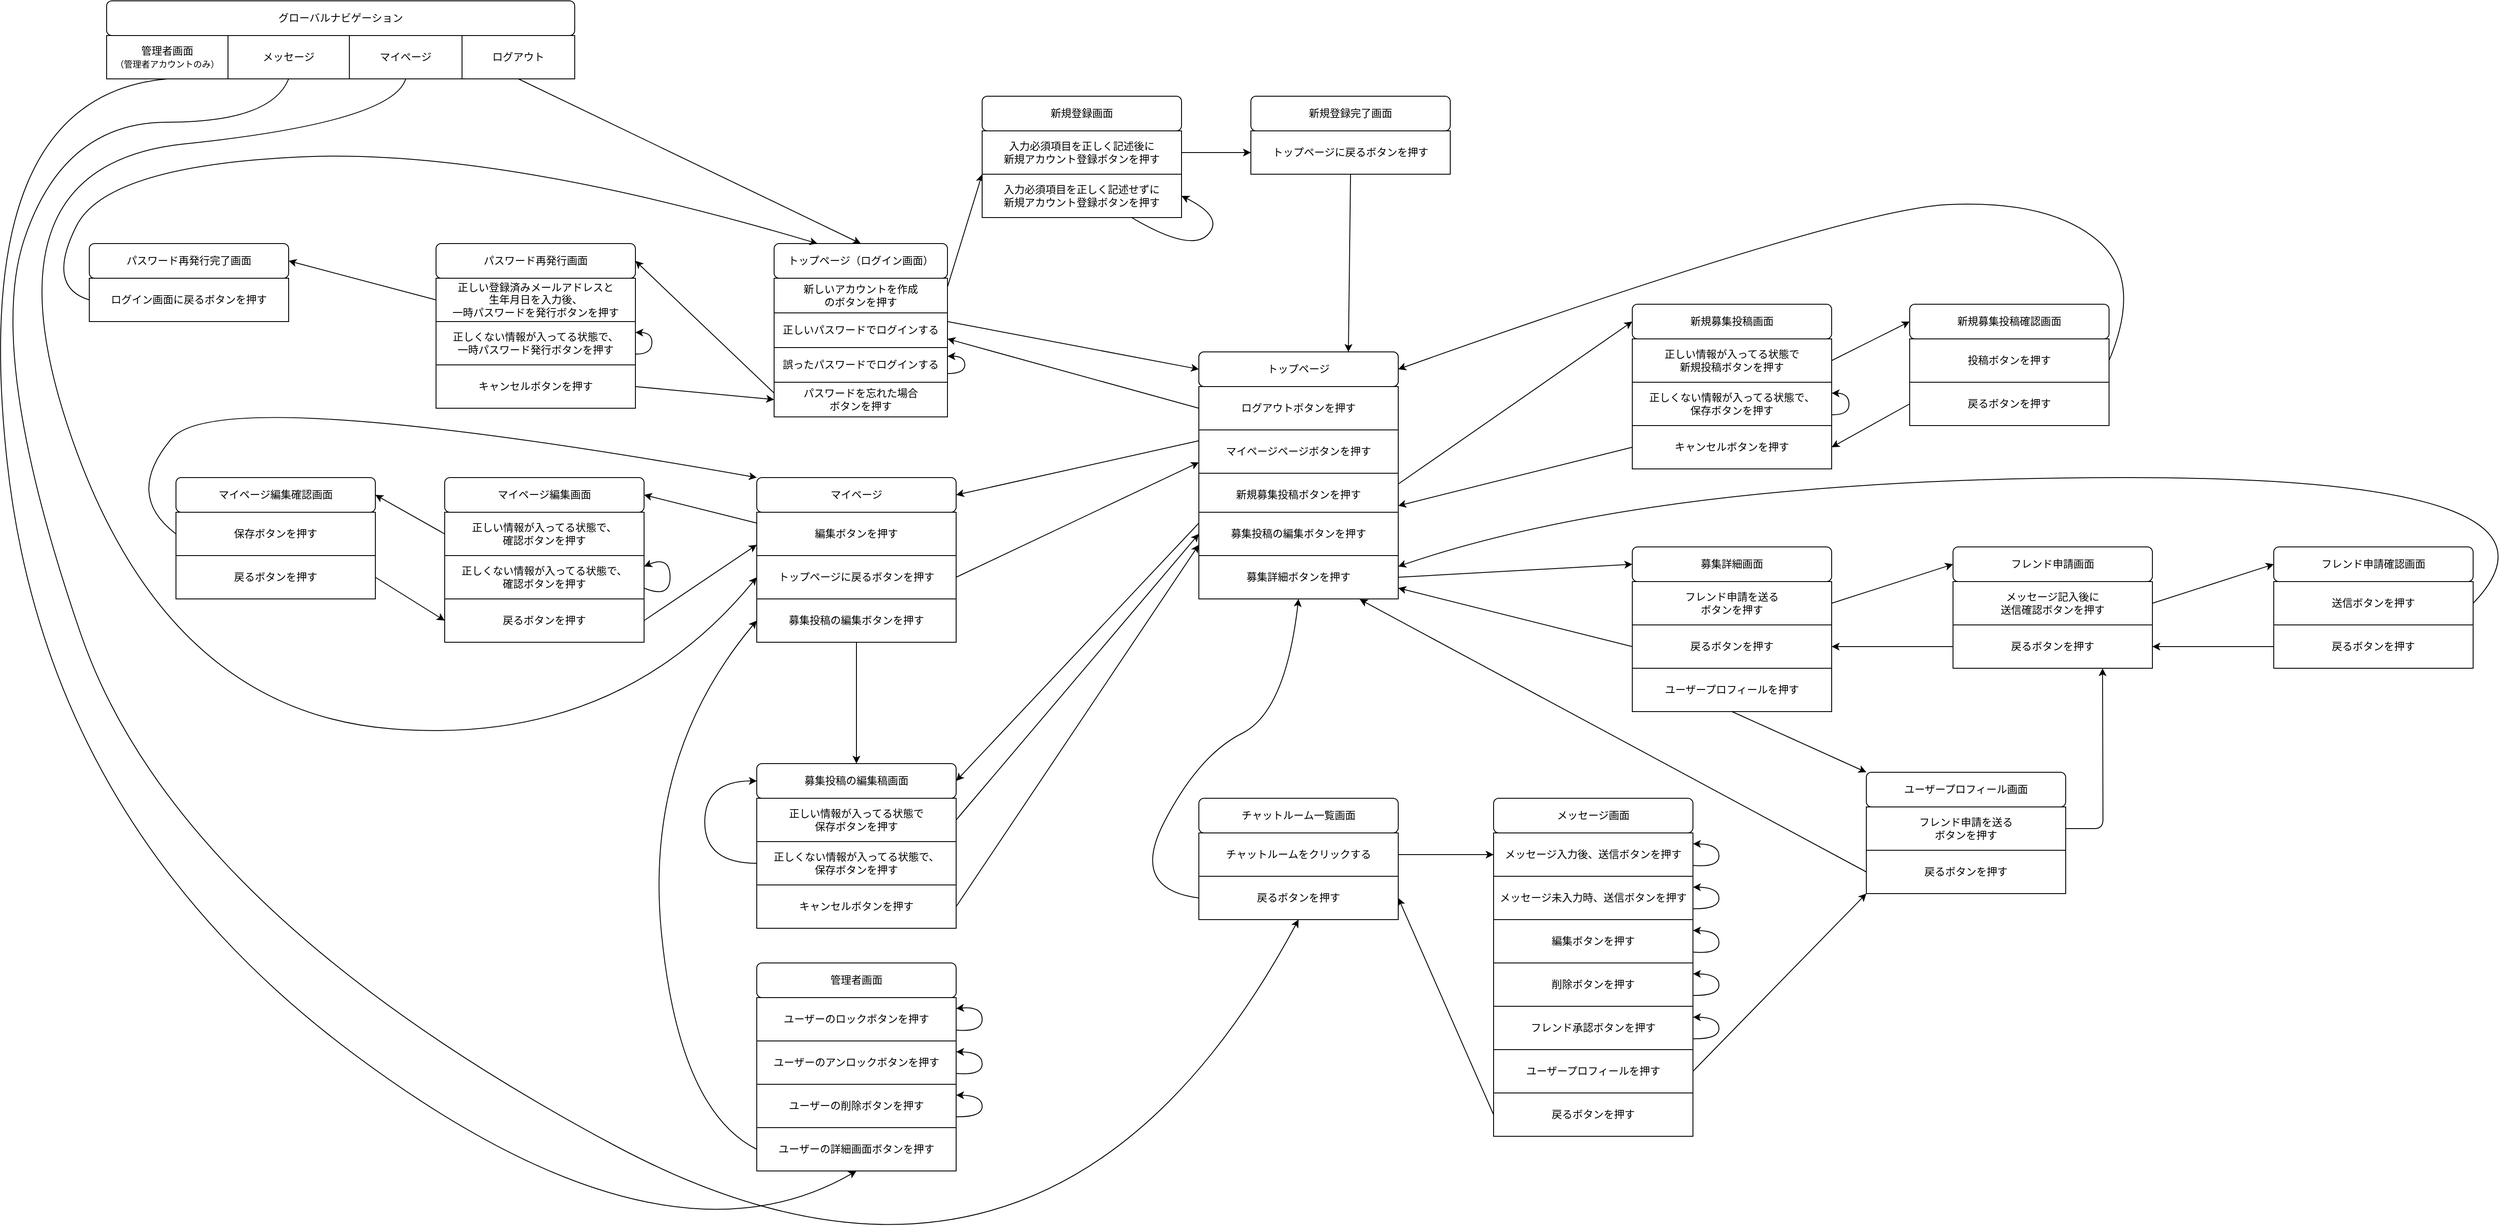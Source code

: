 <mxfile>
    <diagram id="ohe-i1M4ve1gTHTr1Yyn" name="ページ1">
        <mxGraphModel dx="2803" dy="2298" grid="1" gridSize="10" guides="1" tooltips="1" connect="1" arrows="1" fold="1" page="1" pageScale="1" pageWidth="827" pageHeight="1169" math="0" shadow="0">
            <root>
                <mxCell id="0"/>
                <mxCell id="1" parent="0"/>
                <mxCell id="9" value="" style="endArrow=classic;html=1;exitX=1;exitY=0.25;exitDx=0;exitDy=0;entryX=0;entryY=0;entryDx=0;entryDy=0;" parent="1" source="35" target="8" edge="1">
                    <mxGeometry width="50" height="50" relative="1" as="geometry">
                        <mxPoint x="620" y="70" as="sourcePoint"/>
                        <mxPoint x="670" y="20" as="targetPoint"/>
                    </mxGeometry>
                </mxCell>
                <mxCell id="11" value="" style="endArrow=classic;html=1;exitX=1;exitY=0.5;exitDx=0;exitDy=0;entryX=0;entryY=0.5;entryDx=0;entryDy=0;" parent="1" source="7" target="13" edge="1">
                    <mxGeometry width="50" height="50" relative="1" as="geometry">
                        <mxPoint x="660" y="-230" as="sourcePoint"/>
                        <mxPoint x="790" y="-220" as="targetPoint"/>
                    </mxGeometry>
                </mxCell>
                <mxCell id="14" value="" style="endArrow=classic;html=1;exitX=0.5;exitY=1;exitDx=0;exitDy=0;entryX=0.75;entryY=0;entryDx=0;entryDy=0;" parent="1" source="13" target="29" edge="1">
                    <mxGeometry width="50" height="50" relative="1" as="geometry">
                        <mxPoint x="640" y="-215" as="sourcePoint"/>
                        <mxPoint x="630" y="130" as="targetPoint"/>
                    </mxGeometry>
                </mxCell>
                <mxCell id="19" value="" style="group" parent="1" vertex="1" connectable="0">
                    <mxGeometry x="320" y="-160" width="280" height="180" as="geometry"/>
                </mxCell>
                <mxCell id="6" value="新規登録画面" style="rounded=1;whiteSpace=wrap;html=1;" parent="19" vertex="1">
                    <mxGeometry width="230" height="40" as="geometry"/>
                </mxCell>
                <mxCell id="7" value="入力必須項目を正しく記述後に&lt;br&gt;新規アカウント登録ボタンを押す" style="rounded=0;whiteSpace=wrap;html=1;" parent="19" vertex="1">
                    <mxGeometry y="40" width="230" height="50" as="geometry"/>
                </mxCell>
                <mxCell id="8" value="入力必須項目を正しく記述せずに&lt;br&gt;新規アカウント登録ボタンを押す" style="rounded=0;whiteSpace=wrap;html=1;" parent="19" vertex="1">
                    <mxGeometry y="90" width="230" height="50" as="geometry"/>
                </mxCell>
                <mxCell id="10" value="" style="curved=1;endArrow=classic;html=1;exitX=0.75;exitY=1;exitDx=0;exitDy=0;entryX=1;entryY=0.5;entryDx=0;entryDy=0;" parent="19" source="8" target="8" edge="1">
                    <mxGeometry width="50" height="50" relative="1" as="geometry">
                        <mxPoint x="220" y="360" as="sourcePoint"/>
                        <mxPoint x="310" y="140" as="targetPoint"/>
                        <Array as="points">
                            <mxPoint x="240" y="180"/>
                            <mxPoint x="280" y="140"/>
                        </Array>
                    </mxGeometry>
                </mxCell>
                <mxCell id="20" value="" style="group" parent="1" vertex="1" connectable="0">
                    <mxGeometry x="630" y="-160" width="230" height="90" as="geometry"/>
                </mxCell>
                <mxCell id="12" value="新規登録完了画面" style="rounded=1;whiteSpace=wrap;html=1;" parent="20" vertex="1">
                    <mxGeometry width="230" height="40" as="geometry"/>
                </mxCell>
                <mxCell id="13" value="トップページに戻るボタンを押す" style="rounded=0;whiteSpace=wrap;html=1;" parent="20" vertex="1">
                    <mxGeometry y="40" width="230" height="50" as="geometry"/>
                </mxCell>
                <mxCell id="37" value="" style="endArrow=classic;html=1;entryX=0;entryY=0.5;entryDx=0;entryDy=0;exitX=1;exitY=0.25;exitDx=0;exitDy=0;" parent="1" source="5" target="80" edge="1">
                    <mxGeometry width="50" height="50" relative="1" as="geometry">
                        <mxPoint x="310" y="200" as="sourcePoint"/>
                        <mxPoint x="460" y="200" as="targetPoint"/>
                    </mxGeometry>
                </mxCell>
                <mxCell id="38" value="" style="endArrow=classic;html=1;entryX=1;entryY=0.75;entryDx=0;entryDy=0;exitX=0;exitY=0.5;exitDx=0;exitDy=0;" parent="1" source="31" target="5" edge="1">
                    <mxGeometry width="50" height="50" relative="1" as="geometry">
                        <mxPoint x="440" y="280" as="sourcePoint"/>
                        <mxPoint x="580" y="210" as="targetPoint"/>
                    </mxGeometry>
                </mxCell>
                <mxCell id="43" value="" style="endArrow=classic;html=1;entryX=1;entryY=0.5;entryDx=0;entryDy=0;exitX=0;exitY=0.25;exitDx=0;exitDy=0;" parent="1" source="32" target="41" edge="1">
                    <mxGeometry width="50" height="50" relative="1" as="geometry">
                        <mxPoint x="830" y="220" as="sourcePoint"/>
                        <mxPoint x="1100" y="175" as="targetPoint"/>
                    </mxGeometry>
                </mxCell>
                <mxCell id="44" value="" style="endArrow=classic;html=1;exitX=1;exitY=0.5;exitDx=0;exitDy=0;entryX=0;entryY=0.75;entryDx=0;entryDy=0;" parent="1" source="42" target="32" edge="1">
                    <mxGeometry width="50" height="50" relative="1" as="geometry">
                        <mxPoint x="810" y="247.5" as="sourcePoint"/>
                        <mxPoint x="840" y="260" as="targetPoint"/>
                    </mxGeometry>
                </mxCell>
                <mxCell id="46" value="" style="group" parent="1" vertex="1" connectable="0">
                    <mxGeometry x="-300" y="280" width="230" height="140" as="geometry"/>
                </mxCell>
                <mxCell id="47" value="正しい情報が入ってる状態で、&lt;br&gt;確認ボタンを押す" style="rounded=0;whiteSpace=wrap;html=1;" parent="46" vertex="1">
                    <mxGeometry y="40" width="230" height="50" as="geometry"/>
                </mxCell>
                <mxCell id="48" value="マイページ編集画面" style="rounded=1;whiteSpace=wrap;html=1;" parent="46" vertex="1">
                    <mxGeometry width="230" height="40" as="geometry"/>
                </mxCell>
                <mxCell id="50" value="正しくない情報が入ってる状態で、&lt;br&gt;確認ボタンを押す" style="rounded=0;whiteSpace=wrap;html=1;" parent="46" vertex="1">
                    <mxGeometry y="90" width="230" height="50" as="geometry"/>
                </mxCell>
                <mxCell id="53" value="" style="curved=1;endArrow=classic;html=1;exitX=1;exitY=0.75;exitDx=0;exitDy=0;entryX=1;entryY=0.25;entryDx=0;entryDy=0;" parent="46" source="50" target="50" edge="1">
                    <mxGeometry width="50" height="50" relative="1" as="geometry">
                        <mxPoint x="180" y="145" as="sourcePoint"/>
                        <mxPoint x="237.5" y="120" as="targetPoint"/>
                        <Array as="points">
                            <mxPoint x="260" y="140"/>
                            <mxPoint x="260" y="90"/>
                        </Array>
                    </mxGeometry>
                </mxCell>
                <mxCell id="51" value="" style="endArrow=classic;html=1;exitX=0;exitY=0.25;exitDx=0;exitDy=0;entryX=1;entryY=0.5;entryDx=0;entryDy=0;" parent="1" source="40" target="48" edge="1">
                    <mxGeometry width="50" height="50" relative="1" as="geometry">
                        <mxPoint x="1170" y="337.5" as="sourcePoint"/>
                        <mxPoint x="20" y="430" as="targetPoint"/>
                    </mxGeometry>
                </mxCell>
                <mxCell id="52" value="" style="endArrow=classic;html=1;exitX=0;exitY=0.5;exitDx=0;exitDy=0;entryX=1;entryY=0.5;entryDx=0;entryDy=0;" parent="1" source="47" target="188" edge="1">
                    <mxGeometry width="50" height="50" relative="1" as="geometry">
                        <mxPoint x="1180" y="205" as="sourcePoint"/>
                        <mxPoint x="-370" y="345" as="targetPoint"/>
                    </mxGeometry>
                </mxCell>
                <mxCell id="58" value="新規募集投稿ボタンを押す" style="rounded=0;whiteSpace=wrap;html=1;" parent="1" vertex="1">
                    <mxGeometry x="570" y="275" width="230" height="50" as="geometry"/>
                </mxCell>
                <mxCell id="29" value="トップページ" style="rounded=1;whiteSpace=wrap;html=1;" parent="1" vertex="1">
                    <mxGeometry x="570" y="135" width="230" height="40" as="geometry"/>
                </mxCell>
                <mxCell id="31" value="ログアウトボタンを押す" style="rounded=0;whiteSpace=wrap;html=1;" parent="1" vertex="1">
                    <mxGeometry x="570" y="175" width="230" height="50" as="geometry"/>
                </mxCell>
                <mxCell id="32" value="マイページページボタンを押す" style="rounded=0;whiteSpace=wrap;html=1;" parent="1" vertex="1">
                    <mxGeometry x="570" y="225" width="230" height="50" as="geometry"/>
                </mxCell>
                <mxCell id="39" value="募集投稿の編集ボタンを押す" style="rounded=0;whiteSpace=wrap;html=1;" parent="1" vertex="1">
                    <mxGeometry x="570" y="320" width="230" height="50" as="geometry"/>
                </mxCell>
                <mxCell id="60" value="" style="group" parent="1" vertex="1" connectable="0">
                    <mxGeometry x="60" y="280" width="230" height="190" as="geometry"/>
                </mxCell>
                <mxCell id="59" value="募集投稿の編集ボタンを押す" style="rounded=0;whiteSpace=wrap;html=1;" parent="60" vertex="1">
                    <mxGeometry y="140" width="230" height="50" as="geometry"/>
                </mxCell>
                <mxCell id="40" value="編集ボタンを押す" style="rounded=0;whiteSpace=wrap;html=1;" parent="60" vertex="1">
                    <mxGeometry y="40" width="230" height="50" as="geometry"/>
                </mxCell>
                <mxCell id="41" value="マイページ" style="rounded=1;whiteSpace=wrap;html=1;" parent="60" vertex="1">
                    <mxGeometry width="230" height="40" as="geometry"/>
                </mxCell>
                <mxCell id="42" value="トップページに戻るボタンを押す" style="rounded=0;whiteSpace=wrap;html=1;" parent="60" vertex="1">
                    <mxGeometry y="90" width="230" height="50" as="geometry"/>
                </mxCell>
                <mxCell id="61" value="" style="endArrow=classic;html=1;entryX=0.5;entryY=0;entryDx=0;entryDy=0;exitX=0.5;exitY=1;exitDx=0;exitDy=0;" parent="1" source="59" target="56" edge="1">
                    <mxGeometry width="50" height="50" relative="1" as="geometry">
                        <mxPoint x="1060" y="145" as="sourcePoint"/>
                        <mxPoint x="810" y="260" as="targetPoint"/>
                    </mxGeometry>
                </mxCell>
                <mxCell id="63" value="" style="endArrow=classic;html=1;entryX=1;entryY=0.5;entryDx=0;entryDy=0;exitX=0;exitY=0.25;exitDx=0;exitDy=0;" parent="1" source="39" target="56" edge="1">
                    <mxGeometry width="50" height="50" relative="1" as="geometry">
                        <mxPoint x="850" y="270" as="sourcePoint"/>
                        <mxPoint x="1060" y="50" as="targetPoint"/>
                    </mxGeometry>
                </mxCell>
                <mxCell id="64" value="" style="endArrow=classic;html=1;entryX=0;entryY=0.5;entryDx=0;entryDy=0;exitX=1;exitY=0.5;exitDx=0;exitDy=0;" parent="1" source="55" target="39" edge="1">
                    <mxGeometry width="50" height="50" relative="1" as="geometry">
                        <mxPoint x="810" y="292.5" as="sourcePoint"/>
                        <mxPoint x="1060" y="390" as="targetPoint"/>
                    </mxGeometry>
                </mxCell>
                <mxCell id="68" value="" style="endArrow=classic;html=1;entryX=0;entryY=0.75;entryDx=0;entryDy=0;exitX=1;exitY=0.5;exitDx=0;exitDy=0;" parent="1" source="57" target="39" edge="1">
                    <mxGeometry width="50" height="50" relative="1" as="geometry">
                        <mxPoint x="1060" y="435" as="sourcePoint"/>
                        <mxPoint x="810" y="305" as="targetPoint"/>
                    </mxGeometry>
                </mxCell>
                <mxCell id="69" value="" style="group" parent="1" vertex="1" connectable="0">
                    <mxGeometry x="60" y="610" width="230" height="190" as="geometry"/>
                </mxCell>
                <mxCell id="55" value="正しい情報が入ってる状態で&lt;br&gt;保存ボタンを押す" style="rounded=0;whiteSpace=wrap;html=1;" parent="69" vertex="1">
                    <mxGeometry y="40" width="230" height="50" as="geometry"/>
                </mxCell>
                <mxCell id="56" value="募集投稿の編集稿画面" style="rounded=1;whiteSpace=wrap;html=1;" parent="69" vertex="1">
                    <mxGeometry width="230" height="40" as="geometry"/>
                </mxCell>
                <mxCell id="57" value="キャンセルボタンを押す" style="rounded=0;whiteSpace=wrap;html=1;" parent="69" vertex="1">
                    <mxGeometry y="140" width="230" height="50" as="geometry"/>
                </mxCell>
                <mxCell id="66" value="正しくない情報が入ってる状態で、&lt;br&gt;保存ボタンを押す" style="rounded=0;whiteSpace=wrap;html=1;" parent="69" vertex="1">
                    <mxGeometry y="90" width="230" height="50" as="geometry"/>
                </mxCell>
                <mxCell id="92" value="" style="curved=1;endArrow=classic;html=1;exitX=0;exitY=0.5;exitDx=0;exitDy=0;entryX=0;entryY=0.5;entryDx=0;entryDy=0;" parent="69" source="66" target="56" edge="1">
                    <mxGeometry width="50" height="50" relative="1" as="geometry">
                        <mxPoint x="-80" y="105" as="sourcePoint"/>
                        <mxPoint x="-80" y="10" as="targetPoint"/>
                        <Array as="points">
                            <mxPoint x="-60" y="115"/>
                            <mxPoint x="-60" y="20"/>
                        </Array>
                    </mxGeometry>
                </mxCell>
                <mxCell id="70" value="" style="group" parent="1" vertex="1" connectable="0">
                    <mxGeometry x="1070" y="80" width="230" height="190" as="geometry"/>
                </mxCell>
                <mxCell id="71" value="正しい情報が入ってる状態で&lt;br&gt;新規投稿ボタンを押す" style="rounded=0;whiteSpace=wrap;html=1;" parent="70" vertex="1">
                    <mxGeometry y="40" width="230" height="50" as="geometry"/>
                </mxCell>
                <mxCell id="72" value="新規募集投稿画面" style="rounded=1;whiteSpace=wrap;html=1;" parent="70" vertex="1">
                    <mxGeometry width="230" height="40" as="geometry"/>
                </mxCell>
                <mxCell id="73" value="キャンセルボタンを押す" style="rounded=0;whiteSpace=wrap;html=1;" parent="70" vertex="1">
                    <mxGeometry y="140" width="230" height="50" as="geometry"/>
                </mxCell>
                <mxCell id="74" value="正しくない情報が入ってる状態で、&lt;br&gt;保存ボタンを押す" style="rounded=0;whiteSpace=wrap;html=1;" parent="70" vertex="1">
                    <mxGeometry y="90" width="230" height="50" as="geometry"/>
                </mxCell>
                <mxCell id="75" value="" style="curved=1;endArrow=classic;html=1;exitX=1;exitY=0.75;exitDx=0;exitDy=0;entryX=1;entryY=0.25;entryDx=0;entryDy=0;" parent="70" source="74" target="74" edge="1">
                    <mxGeometry width="50" height="50" relative="1" as="geometry">
                        <mxPoint x="240" y="115" as="sourcePoint"/>
                        <mxPoint x="240" y="20" as="targetPoint"/>
                        <Array as="points">
                            <mxPoint x="250" y="128"/>
                            <mxPoint x="250" y="103"/>
                        </Array>
                    </mxGeometry>
                </mxCell>
                <mxCell id="77" value="" style="endArrow=classic;html=1;entryX=0;entryY=0.5;entryDx=0;entryDy=0;exitX=1;exitY=0.25;exitDx=0;exitDy=0;" parent="1" source="58" target="72" edge="1">
                    <mxGeometry width="50" height="50" relative="1" as="geometry">
                        <mxPoint x="810" y="290" as="sourcePoint"/>
                        <mxPoint x="1060" y="340" as="targetPoint"/>
                    </mxGeometry>
                </mxCell>
                <mxCell id="78" value="" style="endArrow=classic;html=1;exitX=1;exitY=0.5;exitDx=0;exitDy=0;entryX=0;entryY=0.5;entryDx=0;entryDy=0;" parent="1" source="71" target="175" edge="1">
                    <mxGeometry width="50" height="50" relative="1" as="geometry">
                        <mxPoint x="810" y="342.5" as="sourcePoint"/>
                        <mxPoint x="780" y="580" as="targetPoint"/>
                    </mxGeometry>
                </mxCell>
                <mxCell id="79" value="" style="endArrow=classic;html=1;exitX=0;exitY=0.5;exitDx=0;exitDy=0;entryX=1;entryY=0.75;entryDx=0;entryDy=0;" parent="1" source="73" target="58" edge="1">
                    <mxGeometry width="50" height="50" relative="1" as="geometry">
                        <mxPoint x="1060" y="645" as="sourcePoint"/>
                        <mxPoint x="770" y="420" as="targetPoint"/>
                    </mxGeometry>
                </mxCell>
                <mxCell id="80" value="トップページ" style="rounded=1;whiteSpace=wrap;html=1;" parent="1" vertex="1">
                    <mxGeometry x="570" y="135" width="230" height="40" as="geometry"/>
                </mxCell>
                <mxCell id="83" value="募集詳細ボタンを押す" style="rounded=0;whiteSpace=wrap;html=1;" parent="1" vertex="1">
                    <mxGeometry x="570" y="370" width="230" height="50" as="geometry"/>
                </mxCell>
                <mxCell id="95" value="" style="endArrow=classic;html=1;exitX=1;exitY=0.5;exitDx=0;exitDy=0;entryX=0;entryY=0.5;entryDx=0;entryDy=0;" parent="1" source="83" target="86" edge="1">
                    <mxGeometry width="50" height="50" relative="1" as="geometry">
                        <mxPoint x="1050" y="442.5" as="sourcePoint"/>
                        <mxPoint x="780" y="510" as="targetPoint"/>
                    </mxGeometry>
                </mxCell>
                <mxCell id="96" value="" style="endArrow=classic;html=1;exitX=0;exitY=0.5;exitDx=0;exitDy=0;entryX=1;entryY=0.75;entryDx=0;entryDy=0;" parent="1" source="88" target="83" edge="1">
                    <mxGeometry width="50" height="50" relative="1" as="geometry">
                        <mxPoint x="810" y="392.5" as="sourcePoint"/>
                        <mxPoint x="1080" y="400" as="targetPoint"/>
                    </mxGeometry>
                </mxCell>
                <mxCell id="98" value="" style="endArrow=classic;html=1;exitX=1;exitY=0.5;exitDx=0;exitDy=0;entryX=0;entryY=0.5;entryDx=0;entryDy=0;" parent="1" source="85" target="101" edge="1">
                    <mxGeometry width="50" height="50" relative="1" as="geometry">
                        <mxPoint x="1310" y="422.5" as="sourcePoint"/>
                        <mxPoint x="1580" y="420" as="targetPoint"/>
                    </mxGeometry>
                </mxCell>
                <mxCell id="99" value="" style="group" parent="1" vertex="1" connectable="0">
                    <mxGeometry x="1440" y="360" width="230" height="140" as="geometry"/>
                </mxCell>
                <mxCell id="100" value="メッセージ記入後に&lt;br&gt;送信確認ボタンを押す" style="rounded=0;whiteSpace=wrap;html=1;" parent="99" vertex="1">
                    <mxGeometry y="40" width="230" height="50" as="geometry"/>
                </mxCell>
                <mxCell id="101" value="フレンド申請画面" style="rounded=1;whiteSpace=wrap;html=1;" parent="99" vertex="1">
                    <mxGeometry width="230" height="40" as="geometry"/>
                </mxCell>
                <mxCell id="102" value="戻るボタンを押す" style="rounded=0;whiteSpace=wrap;html=1;" parent="99" vertex="1">
                    <mxGeometry y="90" width="230" height="50" as="geometry"/>
                </mxCell>
                <mxCell id="103" value="" style="endArrow=classic;html=1;exitX=0;exitY=0.5;exitDx=0;exitDy=0;entryX=1;entryY=0.5;entryDx=0;entryDy=0;" parent="1" source="102" target="88" edge="1">
                    <mxGeometry width="50" height="50" relative="1" as="geometry">
                        <mxPoint x="1310" y="435" as="sourcePoint"/>
                        <mxPoint x="1490" y="390" as="targetPoint"/>
                    </mxGeometry>
                </mxCell>
                <mxCell id="104" value="" style="group" parent="1" vertex="1" connectable="0">
                    <mxGeometry x="1810" y="360" width="230" height="140" as="geometry"/>
                </mxCell>
                <mxCell id="105" value="送信ボタンを押す" style="rounded=0;whiteSpace=wrap;html=1;" parent="104" vertex="1">
                    <mxGeometry y="40" width="230" height="50" as="geometry"/>
                </mxCell>
                <mxCell id="106" value="フレンド申請確認画面" style="rounded=1;whiteSpace=wrap;html=1;" parent="104" vertex="1">
                    <mxGeometry width="230" height="40" as="geometry"/>
                </mxCell>
                <mxCell id="107" value="戻るボタンを押す" style="rounded=0;whiteSpace=wrap;html=1;" parent="104" vertex="1">
                    <mxGeometry y="90" width="230" height="50" as="geometry"/>
                </mxCell>
                <mxCell id="108" value="" style="endArrow=classic;html=1;exitX=1;exitY=0.5;exitDx=0;exitDy=0;entryX=0;entryY=0.5;entryDx=0;entryDy=0;" parent="1" source="100" target="106" edge="1">
                    <mxGeometry width="50" height="50" relative="1" as="geometry">
                        <mxPoint x="1310" y="435" as="sourcePoint"/>
                        <mxPoint x="1450" y="390" as="targetPoint"/>
                    </mxGeometry>
                </mxCell>
                <mxCell id="109" value="" style="endArrow=classic;html=1;exitX=0;exitY=0.5;exitDx=0;exitDy=0;entryX=1;entryY=0.5;entryDx=0;entryDy=0;" parent="1" source="107" target="102" edge="1">
                    <mxGeometry width="50" height="50" relative="1" as="geometry">
                        <mxPoint x="1450" y="485" as="sourcePoint"/>
                        <mxPoint x="1730" y="520" as="targetPoint"/>
                    </mxGeometry>
                </mxCell>
                <mxCell id="110" value="" style="curved=1;endArrow=classic;html=1;exitX=1;exitY=0.5;exitDx=0;exitDy=0;entryX=1;entryY=0.25;entryDx=0;entryDy=0;" parent="1" source="105" target="83" edge="1">
                    <mxGeometry width="50" height="50" relative="1" as="geometry">
                        <mxPoint x="2068" y="435" as="sourcePoint"/>
                        <mxPoint x="900" y="350" as="targetPoint"/>
                        <Array as="points">
                            <mxPoint x="2180" y="280"/>
                            <mxPoint x="1100" y="280"/>
                        </Array>
                    </mxGeometry>
                </mxCell>
                <mxCell id="112" value="" style="group" parent="1" vertex="1" connectable="0">
                    <mxGeometry x="570" y="650" width="230" height="140" as="geometry"/>
                </mxCell>
                <mxCell id="113" value="チャットルームをクリックする" style="rounded=0;whiteSpace=wrap;html=1;" parent="112" vertex="1">
                    <mxGeometry y="40" width="230" height="50" as="geometry"/>
                </mxCell>
                <mxCell id="114" value="チャットルーム一覧画面" style="rounded=1;whiteSpace=wrap;html=1;" parent="112" vertex="1">
                    <mxGeometry width="230" height="40" as="geometry"/>
                </mxCell>
                <mxCell id="115" value="戻るボタンを押す" style="rounded=0;whiteSpace=wrap;html=1;" parent="112" vertex="1">
                    <mxGeometry y="90" width="230" height="50" as="geometry"/>
                </mxCell>
                <mxCell id="117" value="" style="curved=1;endArrow=classic;html=1;exitX=0;exitY=0.5;exitDx=0;exitDy=0;entryX=0.5;entryY=1;entryDx=0;entryDy=0;" parent="1" source="115" target="83" edge="1">
                    <mxGeometry width="50" height="50" relative="1" as="geometry">
                        <mxPoint x="490" y="755" as="sourcePoint"/>
                        <mxPoint x="627.5" y="520" as="targetPoint"/>
                        <Array as="points">
                            <mxPoint x="490" y="755"/>
                            <mxPoint x="570" y="600"/>
                            <mxPoint x="670" y="550"/>
                        </Array>
                    </mxGeometry>
                </mxCell>
                <mxCell id="118" value="" style="endArrow=classic;html=1;exitX=1;exitY=0.5;exitDx=0;exitDy=0;entryX=0;entryY=0.5;entryDx=0;entryDy=0;" parent="1" source="113" target="120" edge="1">
                    <mxGeometry width="50" height="50" relative="1" as="geometry">
                        <mxPoint x="695" y="480" as="sourcePoint"/>
                        <mxPoint x="910" y="715" as="targetPoint"/>
                    </mxGeometry>
                </mxCell>
                <mxCell id="120" value="メッセージ入力後、送信ボタンを押す" style="rounded=0;whiteSpace=wrap;html=1;" parent="1" vertex="1">
                    <mxGeometry x="910" y="690" width="230" height="50" as="geometry"/>
                </mxCell>
                <mxCell id="121" value="メッセージ画面" style="rounded=1;whiteSpace=wrap;html=1;" parent="1" vertex="1">
                    <mxGeometry x="910" y="650" width="230" height="40" as="geometry"/>
                </mxCell>
                <mxCell id="122" value="メッセージ未入力時、送信ボタンを押す" style="rounded=0;whiteSpace=wrap;html=1;" parent="1" vertex="1">
                    <mxGeometry x="910" y="740" width="230" height="50" as="geometry"/>
                </mxCell>
                <mxCell id="123" value="" style="curved=1;endArrow=classic;html=1;exitX=1;exitY=0.75;exitDx=0;exitDy=0;entryX=1;entryY=0.25;entryDx=0;entryDy=0;" parent="1" source="120" target="120" edge="1">
                    <mxGeometry width="50" height="50" relative="1" as="geometry">
                        <mxPoint x="580" y="775" as="sourcePoint"/>
                        <mxPoint x="637.5" y="480" as="targetPoint"/>
                        <Array as="points">
                            <mxPoint x="1170" y="730"/>
                            <mxPoint x="1170" y="703"/>
                        </Array>
                    </mxGeometry>
                </mxCell>
                <mxCell id="124" value="" style="curved=1;endArrow=classic;html=1;exitX=1;exitY=0.75;exitDx=0;exitDy=0;entryX=1;entryY=0.25;entryDx=0;entryDy=0;" parent="1" source="122" target="122" edge="1">
                    <mxGeometry width="50" height="50" relative="1" as="geometry">
                        <mxPoint x="1150" y="737.5" as="sourcePoint"/>
                        <mxPoint x="1150" y="712.5" as="targetPoint"/>
                        <Array as="points">
                            <mxPoint x="1170" y="778"/>
                            <mxPoint x="1170" y="753"/>
                        </Array>
                    </mxGeometry>
                </mxCell>
                <mxCell id="129" value="編集ボタンを押す" style="rounded=0;whiteSpace=wrap;html=1;" parent="1" vertex="1">
                    <mxGeometry x="910" y="790" width="230" height="50" as="geometry"/>
                </mxCell>
                <mxCell id="130" value="削除ボタンを押す" style="rounded=0;whiteSpace=wrap;html=1;" parent="1" vertex="1">
                    <mxGeometry x="910" y="840" width="230" height="50" as="geometry"/>
                </mxCell>
                <mxCell id="131" value="" style="curved=1;endArrow=classic;html=1;exitX=1;exitY=0.75;exitDx=0;exitDy=0;entryX=1;entryY=0.25;entryDx=0;entryDy=0;" parent="1" source="129" target="129" edge="1">
                    <mxGeometry width="50" height="50" relative="1" as="geometry">
                        <mxPoint x="580" y="875" as="sourcePoint"/>
                        <mxPoint x="637.5" y="580" as="targetPoint"/>
                        <Array as="points">
                            <mxPoint x="1170" y="830"/>
                            <mxPoint x="1170" y="803"/>
                        </Array>
                    </mxGeometry>
                </mxCell>
                <mxCell id="132" value="" style="curved=1;endArrow=classic;html=1;exitX=1;exitY=0.75;exitDx=0;exitDy=0;entryX=1;entryY=0.25;entryDx=0;entryDy=0;" parent="1" source="130" target="130" edge="1">
                    <mxGeometry width="50" height="50" relative="1" as="geometry">
                        <mxPoint x="1150" y="837.5" as="sourcePoint"/>
                        <mxPoint x="1150" y="812.5" as="targetPoint"/>
                        <Array as="points">
                            <mxPoint x="1170" y="878"/>
                            <mxPoint x="1170" y="853"/>
                        </Array>
                    </mxGeometry>
                </mxCell>
                <mxCell id="134" value="フレンド承認ボタンを押す" style="rounded=0;whiteSpace=wrap;html=1;" parent="1" vertex="1">
                    <mxGeometry x="910" y="890" width="230" height="50" as="geometry"/>
                </mxCell>
                <mxCell id="135" value="" style="curved=1;endArrow=classic;html=1;exitX=1;exitY=0.75;exitDx=0;exitDy=0;entryX=1;entryY=0.25;entryDx=0;entryDy=0;" parent="1" source="134" target="134" edge="1">
                    <mxGeometry width="50" height="50" relative="1" as="geometry">
                        <mxPoint x="1150" y="887.5" as="sourcePoint"/>
                        <mxPoint x="1150" y="862.5" as="targetPoint"/>
                        <Array as="points">
                            <mxPoint x="1170" y="928"/>
                            <mxPoint x="1170" y="903"/>
                        </Array>
                    </mxGeometry>
                </mxCell>
                <mxCell id="136" value="戻るボタンを押す" style="rounded=0;whiteSpace=wrap;html=1;" parent="1" vertex="1">
                    <mxGeometry x="910" y="990" width="230" height="50" as="geometry"/>
                </mxCell>
                <mxCell id="137" value="" style="endArrow=classic;html=1;exitX=0;exitY=0.5;exitDx=0;exitDy=0;entryX=1;entryY=0.5;entryDx=0;entryDy=0;" parent="1" source="136" target="115" edge="1">
                    <mxGeometry width="50" height="50" relative="1" as="geometry">
                        <mxPoint x="810" y="725" as="sourcePoint"/>
                        <mxPoint x="920" y="725" as="targetPoint"/>
                    </mxGeometry>
                </mxCell>
                <mxCell id="140" value="ユーザープロフィールを押す" style="rounded=0;whiteSpace=wrap;html=1;" parent="1" vertex="1">
                    <mxGeometry x="910" y="940" width="230" height="50" as="geometry"/>
                </mxCell>
                <mxCell id="142" value="" style="group" parent="1" vertex="1" connectable="0">
                    <mxGeometry x="1070" y="360" width="230" height="190" as="geometry"/>
                </mxCell>
                <mxCell id="139" value="ユーザープロフィールを押す" style="rounded=0;whiteSpace=wrap;html=1;" parent="142" vertex="1">
                    <mxGeometry y="140" width="230" height="50" as="geometry"/>
                </mxCell>
                <mxCell id="85" value="フレンド申請を送る&lt;br&gt;ボタンを押す" style="rounded=0;whiteSpace=wrap;html=1;" parent="142" vertex="1">
                    <mxGeometry y="40" width="230" height="50" as="geometry"/>
                </mxCell>
                <mxCell id="86" value="募集詳細画面" style="rounded=1;whiteSpace=wrap;html=1;" parent="142" vertex="1">
                    <mxGeometry width="230" height="40" as="geometry"/>
                </mxCell>
                <mxCell id="88" value="戻るボタンを押す" style="rounded=0;whiteSpace=wrap;html=1;" parent="142" vertex="1">
                    <mxGeometry y="90" width="230" height="50" as="geometry"/>
                </mxCell>
                <mxCell id="143" value="" style="group" parent="1" vertex="1" connectable="0">
                    <mxGeometry x="1340" y="620" width="230" height="140" as="geometry"/>
                </mxCell>
                <mxCell id="144" value="フレンド申請を送る&lt;br&gt;ボタンを押す" style="rounded=0;whiteSpace=wrap;html=1;" parent="143" vertex="1">
                    <mxGeometry y="40" width="230" height="50" as="geometry"/>
                </mxCell>
                <mxCell id="145" value="ユーザープロフィール画面" style="rounded=1;whiteSpace=wrap;html=1;" parent="143" vertex="1">
                    <mxGeometry width="230" height="40" as="geometry"/>
                </mxCell>
                <mxCell id="146" value="戻るボタンを押す" style="rounded=0;whiteSpace=wrap;html=1;" parent="143" vertex="1">
                    <mxGeometry y="90" width="230" height="50" as="geometry"/>
                </mxCell>
                <mxCell id="147" value="" style="endArrow=classic;html=1;exitX=1;exitY=0.5;exitDx=0;exitDy=0;entryX=0;entryY=1;entryDx=0;entryDy=0;" parent="1" source="140" target="146" edge="1">
                    <mxGeometry width="50" height="50" relative="1" as="geometry">
                        <mxPoint x="1250" y="930" as="sourcePoint"/>
                        <mxPoint x="1360" y="930" as="targetPoint"/>
                    </mxGeometry>
                </mxCell>
                <mxCell id="148" value="" style="endArrow=classic;html=1;exitX=0.5;exitY=1;exitDx=0;exitDy=0;entryX=0;entryY=0;entryDx=0;entryDy=0;" parent="1" source="139" target="145" edge="1">
                    <mxGeometry width="50" height="50" relative="1" as="geometry">
                        <mxPoint x="1150" y="975" as="sourcePoint"/>
                        <mxPoint x="1370" y="680" as="targetPoint"/>
                    </mxGeometry>
                </mxCell>
                <mxCell id="149" value="" style="endArrow=classic;html=1;exitX=0;exitY=0.5;exitDx=0;exitDy=0;entryX=0.807;entryY=1.011;entryDx=0;entryDy=0;entryPerimeter=0;" parent="1" source="146" target="83" edge="1">
                    <mxGeometry width="50" height="50" relative="1" as="geometry">
                        <mxPoint x="1195" y="560" as="sourcePoint"/>
                        <mxPoint x="800" y="445" as="targetPoint"/>
                    </mxGeometry>
                </mxCell>
                <mxCell id="150" value="" style="endArrow=classic;html=1;exitX=1;exitY=0.5;exitDx=0;exitDy=0;entryX=0.75;entryY=1;entryDx=0;entryDy=0;" parent="1" source="144" target="102" edge="1">
                    <mxGeometry width="50" height="50" relative="1" as="geometry">
                        <mxPoint x="1195" y="560" as="sourcePoint"/>
                        <mxPoint x="1350" y="630" as="targetPoint"/>
                        <Array as="points">
                            <mxPoint x="1613" y="685"/>
                        </Array>
                    </mxGeometry>
                </mxCell>
                <mxCell id="33" value="" style="curved=1;endArrow=classic;html=1;entryX=1;entryY=0.25;entryDx=0;entryDy=0;" parent="1" target="3" edge="1">
                    <mxGeometry width="50" height="50" relative="1" as="geometry">
                        <mxPoint x="280" y="160" as="sourcePoint"/>
                        <mxPoint x="430" y="360" as="targetPoint"/>
                        <Array as="points">
                            <mxPoint x="300" y="160"/>
                            <mxPoint x="300" y="140"/>
                        </Array>
                    </mxGeometry>
                </mxCell>
                <mxCell id="152" value="" style="group" parent="1" vertex="1" connectable="0">
                    <mxGeometry x="80" y="10" width="200" height="200" as="geometry"/>
                </mxCell>
                <mxCell id="2" value="トップページ（ログイン画面）" style="rounded=1;whiteSpace=wrap;html=1;" parent="152" vertex="1">
                    <mxGeometry width="200" height="40" as="geometry"/>
                </mxCell>
                <mxCell id="3" value="誤ったパスワードでログインする" style="rounded=0;whiteSpace=wrap;html=1;" parent="152" vertex="1">
                    <mxGeometry y="120" width="200" height="40" as="geometry"/>
                </mxCell>
                <mxCell id="5" value="正しいパスワードでログインする" style="rounded=0;whiteSpace=wrap;html=1;" parent="152" vertex="1">
                    <mxGeometry y="80" width="200" height="40" as="geometry"/>
                </mxCell>
                <mxCell id="35" value="新しいアカウントを作成&lt;br&gt;のボタンを押す" style="rounded=0;whiteSpace=wrap;html=1;" parent="152" vertex="1">
                    <mxGeometry y="40" width="200" height="40" as="geometry"/>
                </mxCell>
                <mxCell id="151" value="パスワードを忘れた場合&lt;br&gt;ボタンを押す" style="rounded=0;whiteSpace=wrap;html=1;" parent="152" vertex="1">
                    <mxGeometry y="160" width="200" height="40" as="geometry"/>
                </mxCell>
                <mxCell id="165" value="" style="endArrow=classic;html=1;exitX=0;exitY=0.25;exitDx=0;exitDy=0;entryX=1;entryY=0.5;entryDx=0;entryDy=0;" parent="1" target="161" edge="1">
                    <mxGeometry width="50" height="50" relative="1" as="geometry">
                        <mxPoint x="80" y="182.5" as="sourcePoint"/>
                        <mxPoint x="-50" y="150" as="targetPoint"/>
                    </mxGeometry>
                </mxCell>
                <mxCell id="160" value="正しい登録済みメールアドレスと&lt;br&gt;生年月日を入力後、&lt;br&gt;一時パスワードを発行ボタンを押す" style="rounded=0;whiteSpace=wrap;html=1;" parent="1" vertex="1">
                    <mxGeometry x="-310" y="50" width="230" height="50" as="geometry"/>
                </mxCell>
                <mxCell id="161" value="パスワード再発行画面" style="rounded=1;whiteSpace=wrap;html=1;" parent="1" vertex="1">
                    <mxGeometry x="-310" y="10" width="230" height="40" as="geometry"/>
                </mxCell>
                <mxCell id="162" value="正しくない情報が入ってる状態で、&lt;br&gt;一時パスワード発行ボタンを押す" style="rounded=0;whiteSpace=wrap;html=1;" parent="1" vertex="1">
                    <mxGeometry x="-310" y="100" width="230" height="50" as="geometry"/>
                </mxCell>
                <mxCell id="163" value="" style="curved=1;endArrow=classic;html=1;exitX=1;exitY=0.75;exitDx=0;exitDy=0;entryX=1;entryY=0.25;entryDx=0;entryDy=0;" parent="1" source="162" target="162" edge="1">
                    <mxGeometry width="50" height="50" relative="1" as="geometry">
                        <mxPoint x="-130" y="155" as="sourcePoint"/>
                        <mxPoint x="-72.5" y="130" as="targetPoint"/>
                        <Array as="points">
                            <mxPoint x="-62" y="138"/>
                            <mxPoint x="-60" y="113"/>
                        </Array>
                    </mxGeometry>
                </mxCell>
                <mxCell id="166" value="キャンセルボタンを押す" style="rounded=0;whiteSpace=wrap;html=1;" parent="1" vertex="1">
                    <mxGeometry x="-310" y="150" width="230" height="50" as="geometry"/>
                </mxCell>
                <mxCell id="167" value="" style="endArrow=classic;html=1;entryX=0;entryY=0.5;entryDx=0;entryDy=0;" parent="1" target="151" edge="1">
                    <mxGeometry width="50" height="50" relative="1" as="geometry">
                        <mxPoint x="-80" y="175" as="sourcePoint"/>
                        <mxPoint x="50" y="187.5" as="targetPoint"/>
                    </mxGeometry>
                </mxCell>
                <mxCell id="168" value="" style="endArrow=classic;html=1;exitX=0;exitY=0.5;exitDx=0;exitDy=0;entryX=1;entryY=0.5;entryDx=0;entryDy=0;" parent="1" source="160" target="169" edge="1">
                    <mxGeometry width="50" height="50" relative="1" as="geometry">
                        <mxPoint x="-410" y="162.5" as="sourcePoint"/>
                        <mxPoint x="-570" y="10.0" as="targetPoint"/>
                    </mxGeometry>
                </mxCell>
                <mxCell id="169" value="パスワード再発行完了画面" style="rounded=1;whiteSpace=wrap;html=1;" parent="1" vertex="1">
                    <mxGeometry x="-710" y="10" width="230" height="40" as="geometry"/>
                </mxCell>
                <mxCell id="170" value="ログイン画面に戻るボタンを押す" style="rounded=0;whiteSpace=wrap;html=1;" parent="1" vertex="1">
                    <mxGeometry x="-710" y="50" width="230" height="50" as="geometry"/>
                </mxCell>
                <mxCell id="171" value="" style="curved=1;endArrow=classic;html=1;entryX=0.25;entryY=0;entryDx=0;entryDy=0;exitX=0;exitY=0.5;exitDx=0;exitDy=0;" parent="1" source="170" target="2" edge="1">
                    <mxGeometry width="50" height="50" relative="1" as="geometry">
                        <mxPoint x="-470" y="120" as="sourcePoint"/>
                        <mxPoint x="-70" y="122.5" as="targetPoint"/>
                        <Array as="points">
                            <mxPoint x="-760" y="60"/>
                            <mxPoint x="-690" y="-80"/>
                            <mxPoint x="-240" y="-100"/>
                        </Array>
                    </mxGeometry>
                </mxCell>
                <mxCell id="181" value="" style="group" parent="1" vertex="1" connectable="0">
                    <mxGeometry x="1390" y="80" width="230" height="140" as="geometry"/>
                </mxCell>
                <mxCell id="174" value="投稿ボタンを押す" style="rounded=0;whiteSpace=wrap;html=1;" parent="181" vertex="1">
                    <mxGeometry y="40" width="230" height="50" as="geometry"/>
                </mxCell>
                <mxCell id="175" value="新規募集投稿確認画面" style="rounded=1;whiteSpace=wrap;html=1;" parent="181" vertex="1">
                    <mxGeometry width="230" height="40" as="geometry"/>
                </mxCell>
                <mxCell id="176" value="戻るボタンを押す" style="rounded=0;whiteSpace=wrap;html=1;" parent="181" vertex="1">
                    <mxGeometry y="90" width="230" height="50" as="geometry"/>
                </mxCell>
                <mxCell id="182" value="" style="endArrow=classic;html=1;exitX=0;exitY=0.5;exitDx=0;exitDy=0;entryX=1;entryY=0.5;entryDx=0;entryDy=0;" parent="1" source="176" target="73" edge="1">
                    <mxGeometry width="50" height="50" relative="1" as="geometry">
                        <mxPoint x="1310" y="155" as="sourcePoint"/>
                        <mxPoint x="1400" y="110" as="targetPoint"/>
                    </mxGeometry>
                </mxCell>
                <mxCell id="183" value="" style="curved=1;endArrow=classic;html=1;exitX=1;exitY=0.5;exitDx=0;exitDy=0;entryX=1;entryY=0.5;entryDx=0;entryDy=0;" parent="1" source="174" target="80" edge="1">
                    <mxGeometry width="50" height="50" relative="1" as="geometry">
                        <mxPoint x="1310" y="217.5" as="sourcePoint"/>
                        <mxPoint x="1310" y="192.5" as="targetPoint"/>
                        <Array as="points">
                            <mxPoint x="1660" y="50"/>
                            <mxPoint x="1550" y="-40"/>
                            <mxPoint x="1320" y="-30"/>
                        </Array>
                    </mxGeometry>
                </mxCell>
                <mxCell id="184" value="戻るボタンを押す" style="rounded=0;whiteSpace=wrap;html=1;" parent="1" vertex="1">
                    <mxGeometry x="-300" y="420" width="230" height="50" as="geometry"/>
                </mxCell>
                <mxCell id="185" value="" style="endArrow=classic;html=1;exitX=1;exitY=0.5;exitDx=0;exitDy=0;entryX=0;entryY=0.75;entryDx=0;entryDy=0;" parent="1" source="184" target="40" edge="1">
                    <mxGeometry width="50" height="50" relative="1" as="geometry">
                        <mxPoint x="-60" y="355" as="sourcePoint"/>
                        <mxPoint x="40" y="445" as="targetPoint"/>
                    </mxGeometry>
                </mxCell>
                <mxCell id="186" value="" style="group" parent="1" vertex="1" connectable="0">
                    <mxGeometry x="-610" y="280" width="230" height="140" as="geometry"/>
                </mxCell>
                <mxCell id="187" value="保存ボタンを押す" style="rounded=0;whiteSpace=wrap;html=1;" parent="186" vertex="1">
                    <mxGeometry y="40" width="230" height="50" as="geometry"/>
                </mxCell>
                <mxCell id="188" value="マイページ編集確認画面" style="rounded=1;whiteSpace=wrap;html=1;" parent="186" vertex="1">
                    <mxGeometry width="230" height="40" as="geometry"/>
                </mxCell>
                <mxCell id="189" value="戻るボタンを押す" style="rounded=0;whiteSpace=wrap;html=1;" parent="186" vertex="1">
                    <mxGeometry y="90" width="230" height="50" as="geometry"/>
                </mxCell>
                <mxCell id="191" value="" style="endArrow=classic;html=1;exitX=1;exitY=0.5;exitDx=0;exitDy=0;entryX=0;entryY=0.5;entryDx=0;entryDy=0;" parent="1" source="189" target="184" edge="1">
                    <mxGeometry width="50" height="50" relative="1" as="geometry">
                        <mxPoint x="-60" y="455" as="sourcePoint"/>
                        <mxPoint x="70" y="367.5" as="targetPoint"/>
                    </mxGeometry>
                </mxCell>
                <mxCell id="192" value="" style="curved=1;endArrow=classic;html=1;entryX=0;entryY=0;entryDx=0;entryDy=0;exitX=0;exitY=0.5;exitDx=0;exitDy=0;" parent="1" target="41" edge="1">
                    <mxGeometry width="50" height="50" relative="1" as="geometry">
                        <mxPoint x="-610" y="345" as="sourcePoint"/>
                        <mxPoint x="230" y="280" as="targetPoint"/>
                        <Array as="points">
                            <mxPoint x="-670" y="300"/>
                            <mxPoint x="-560" y="170"/>
                        </Array>
                    </mxGeometry>
                </mxCell>
                <mxCell id="195" value="" style="group" parent="1" vertex="1" connectable="0">
                    <mxGeometry x="60" y="840" width="230" height="190" as="geometry"/>
                </mxCell>
                <mxCell id="196" value="ユーザーのロックボタンを押す" style="rounded=0;whiteSpace=wrap;html=1;" parent="195" vertex="1">
                    <mxGeometry y="40" width="230" height="50" as="geometry"/>
                </mxCell>
                <mxCell id="197" value="管理者画面" style="rounded=1;whiteSpace=wrap;html=1;" parent="195" vertex="1">
                    <mxGeometry width="230" height="40" as="geometry"/>
                </mxCell>
                <mxCell id="199" value="ユーザーのアンロックボタンを押す" style="rounded=0;whiteSpace=wrap;html=1;" parent="195" vertex="1">
                    <mxGeometry y="90" width="230" height="50" as="geometry"/>
                </mxCell>
                <mxCell id="200" value="" style="curved=1;endArrow=classic;html=1;exitX=1;exitY=0.75;exitDx=0;exitDy=0;entryX=1;entryY=0.25;entryDx=0;entryDy=0;" parent="195" source="196" target="196" edge="1">
                    <mxGeometry width="50" height="50" relative="1" as="geometry">
                        <mxPoint x="-80" y="105" as="sourcePoint"/>
                        <mxPoint x="-80" y="10" as="targetPoint"/>
                        <Array as="points">
                            <mxPoint x="260" y="80"/>
                            <mxPoint x="260" y="50"/>
                        </Array>
                    </mxGeometry>
                </mxCell>
                <mxCell id="203" value="" style="curved=1;endArrow=classic;html=1;exitX=1;exitY=0.75;exitDx=0;exitDy=0;entryX=1;entryY=0.25;entryDx=0;entryDy=0;" parent="195" source="199" target="199" edge="1">
                    <mxGeometry width="50" height="50" relative="1" as="geometry">
                        <mxPoint x="240" y="87.5" as="sourcePoint"/>
                        <mxPoint x="240" y="62.5" as="targetPoint"/>
                        <Array as="points">
                            <mxPoint x="260" y="130"/>
                            <mxPoint x="260" y="103"/>
                        </Array>
                    </mxGeometry>
                </mxCell>
                <mxCell id="204" value="ユーザーの削除ボタンを押す" style="rounded=0;whiteSpace=wrap;html=1;" parent="195" vertex="1">
                    <mxGeometry y="140" width="230" height="50" as="geometry"/>
                </mxCell>
                <mxCell id="206" value="" style="curved=1;endArrow=classic;html=1;exitX=1;exitY=0.75;exitDx=0;exitDy=0;entryX=1;entryY=0.25;entryDx=0;entryDy=0;" parent="195" source="204" target="204" edge="1">
                    <mxGeometry width="50" height="50" relative="1" as="geometry">
                        <mxPoint x="240" y="87.5" as="sourcePoint"/>
                        <mxPoint x="240" y="62.5" as="targetPoint"/>
                        <Array as="points">
                            <mxPoint x="260" y="178"/>
                            <mxPoint x="260" y="153"/>
                        </Array>
                    </mxGeometry>
                </mxCell>
                <mxCell id="205" value="ユーザーの詳細画面ボタンを押す" style="rounded=0;whiteSpace=wrap;html=1;" parent="1" vertex="1">
                    <mxGeometry x="60" y="1030" width="230" height="50" as="geometry"/>
                </mxCell>
                <mxCell id="207" value="" style="curved=1;endArrow=classic;html=1;exitX=0;exitY=0.5;exitDx=0;exitDy=0;entryX=0;entryY=0.5;entryDx=0;entryDy=0;" parent="1" source="205" target="59" edge="1">
                    <mxGeometry width="50" height="50" relative="1" as="geometry">
                        <mxPoint x="300" y="977.5" as="sourcePoint"/>
                        <mxPoint x="-80" y="820" as="targetPoint"/>
                        <Array as="points">
                            <mxPoint x="-30" y="1010"/>
                            <mxPoint x="-70" y="600"/>
                        </Array>
                    </mxGeometry>
                </mxCell>
                <mxCell id="214" value="" style="group" vertex="1" connectable="0" parent="1">
                    <mxGeometry x="-690" y="-270" width="540" height="90" as="geometry"/>
                </mxCell>
                <mxCell id="209" value="グローバルナビゲーション" style="rounded=1;whiteSpace=wrap;html=1;" vertex="1" parent="214">
                    <mxGeometry width="540" height="40" as="geometry"/>
                </mxCell>
                <mxCell id="210" value="管理者画面&lt;br&gt;&lt;font style=&quot;font-size: 10px&quot;&gt;（管理者アカウントのみ）&lt;/font&gt;" style="rounded=0;whiteSpace=wrap;html=1;" vertex="1" parent="214">
                    <mxGeometry y="40" width="140" height="50" as="geometry"/>
                </mxCell>
                <mxCell id="211" value="メッセージ" style="rounded=0;whiteSpace=wrap;html=1;" vertex="1" parent="214">
                    <mxGeometry x="140" y="40" width="140" height="50" as="geometry"/>
                </mxCell>
                <mxCell id="212" value="マイページ" style="rounded=0;whiteSpace=wrap;html=1;" vertex="1" parent="214">
                    <mxGeometry x="280" y="40" width="130" height="50" as="geometry"/>
                </mxCell>
                <mxCell id="213" value="ログアウト" style="rounded=0;whiteSpace=wrap;html=1;" vertex="1" parent="214">
                    <mxGeometry x="410" y="40" width="130" height="50" as="geometry"/>
                </mxCell>
                <mxCell id="217" value="" style="endArrow=classic;html=1;entryX=0.5;entryY=0;entryDx=0;entryDy=0;exitX=0.5;exitY=1;exitDx=0;exitDy=0;" edge="1" parent="1" source="213" target="2">
                    <mxGeometry width="50" height="50" relative="1" as="geometry">
                        <mxPoint x="-170" y="-140" as="sourcePoint"/>
                        <mxPoint x="-10" y="-125" as="targetPoint"/>
                    </mxGeometry>
                </mxCell>
                <mxCell id="218" value="" style="curved=1;endArrow=classic;html=1;exitX=0.5;exitY=1;exitDx=0;exitDy=0;entryX=0;entryY=0.5;entryDx=0;entryDy=0;" edge="1" parent="1" source="212" target="42">
                    <mxGeometry width="50" height="50" relative="1" as="geometry">
                        <mxPoint x="-725" y="5" as="sourcePoint"/>
                        <mxPoint x="-220" y="570" as="targetPoint"/>
                        <Array as="points">
                            <mxPoint x="-360" y="-130"/>
                            <mxPoint x="-840" y="-80"/>
                            <mxPoint x="-620" y="550"/>
                            <mxPoint x="-100" y="590"/>
                        </Array>
                    </mxGeometry>
                </mxCell>
                <mxCell id="219" value="" style="curved=1;endArrow=classic;html=1;exitX=0.5;exitY=1;exitDx=0;exitDy=0;entryX=0.5;entryY=1;entryDx=0;entryDy=0;" edge="1" parent="1" source="211" target="115">
                    <mxGeometry width="50" height="50" relative="1" as="geometry">
                        <mxPoint x="-475" y="-170" as="sourcePoint"/>
                        <mxPoint x="-330" y="920" as="targetPoint"/>
                        <Array as="points">
                            <mxPoint x="-500" y="-130"/>
                            <mxPoint x="-740" y="-130"/>
                            <mxPoint x="-830" y="140"/>
                            <mxPoint x="-610" y="780"/>
                            <mxPoint x="400" y="1320"/>
                        </Array>
                    </mxGeometry>
                </mxCell>
                <mxCell id="220" value="" style="curved=1;endArrow=classic;html=1;entryX=0.5;entryY=1;entryDx=0;entryDy=0;exitX=0.5;exitY=1;exitDx=0;exitDy=0;" edge="1" parent="1" source="210" target="205">
                    <mxGeometry width="50" height="50" relative="1" as="geometry">
                        <mxPoint x="-620" y="-170" as="sourcePoint"/>
                        <mxPoint x="545" y="790" as="targetPoint"/>
                        <Array as="points">
                            <mxPoint x="-850" y="-160"/>
                            <mxPoint x="-760" y="680"/>
                            <mxPoint x="-50" y="1210"/>
                        </Array>
                    </mxGeometry>
                </mxCell>
            </root>
        </mxGraphModel>
    </diagram>
</mxfile>
